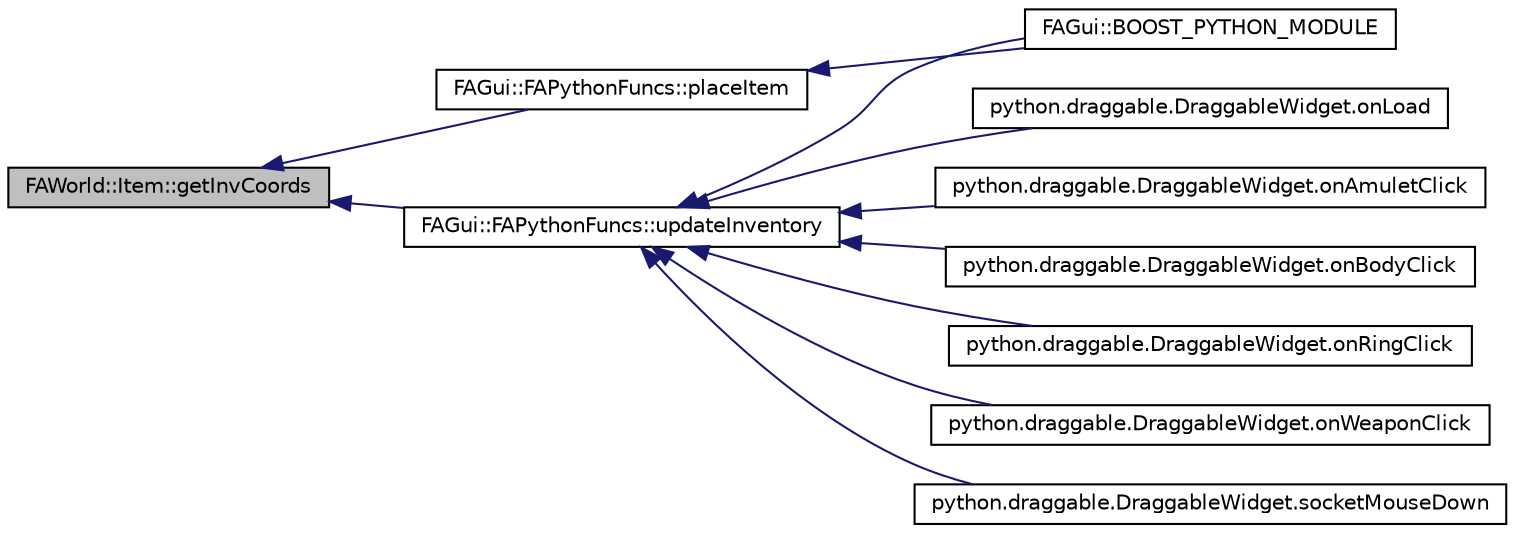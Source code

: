digraph G
{
  edge [fontname="Helvetica",fontsize="10",labelfontname="Helvetica",labelfontsize="10"];
  node [fontname="Helvetica",fontsize="10",shape=record];
  rankdir="LR";
  Node1 [label="FAWorld::Item::getInvCoords",height=0.2,width=0.4,color="black", fillcolor="grey75", style="filled" fontcolor="black"];
  Node1 -> Node2 [dir="back",color="midnightblue",fontsize="10",style="solid",fontname="Helvetica"];
  Node2 [label="FAGui::FAPythonFuncs::placeItem",height=0.2,width=0.4,color="black", fillcolor="white", style="filled",URL="$class_f_a_gui_1_1_f_a_python_funcs.html#ab6ebb3e0d60378b1c1efd6e248e28923"];
  Node2 -> Node3 [dir="back",color="midnightblue",fontsize="10",style="solid",fontname="Helvetica"];
  Node3 [label="FAGui::BOOST_PYTHON_MODULE",height=0.2,width=0.4,color="black", fillcolor="white", style="filled",URL="$namespace_f_a_gui.html#afbfc2a5c5a5f9d7a9f9465179a85b8a4"];
  Node1 -> Node4 [dir="back",color="midnightblue",fontsize="10",style="solid",fontname="Helvetica"];
  Node4 [label="FAGui::FAPythonFuncs::updateInventory",height=0.2,width=0.4,color="black", fillcolor="white", style="filled",URL="$class_f_a_gui_1_1_f_a_python_funcs.html#a02df52cb30147adb14606b296743e23e"];
  Node4 -> Node3 [dir="back",color="midnightblue",fontsize="10",style="solid",fontname="Helvetica"];
  Node4 -> Node5 [dir="back",color="midnightblue",fontsize="10",style="solid",fontname="Helvetica"];
  Node5 [label="python.draggable.DraggableWidget.onLoad",height=0.2,width=0.4,color="black", fillcolor="white", style="filled",URL="$classpython_1_1draggable_1_1_draggable_widget.html#a50ad10d58fa24439e148fdcb549ba73b"];
  Node4 -> Node6 [dir="back",color="midnightblue",fontsize="10",style="solid",fontname="Helvetica"];
  Node6 [label="python.draggable.DraggableWidget.onAmuletClick",height=0.2,width=0.4,color="black", fillcolor="white", style="filled",URL="$classpython_1_1draggable_1_1_draggable_widget.html#aff93530fe54fd820022cfa71cd82f303"];
  Node4 -> Node7 [dir="back",color="midnightblue",fontsize="10",style="solid",fontname="Helvetica"];
  Node7 [label="python.draggable.DraggableWidget.onBodyClick",height=0.2,width=0.4,color="black", fillcolor="white", style="filled",URL="$classpython_1_1draggable_1_1_draggable_widget.html#a587cbc720a6c0414b383ae2bf8ec7d3c"];
  Node4 -> Node8 [dir="back",color="midnightblue",fontsize="10",style="solid",fontname="Helvetica"];
  Node8 [label="python.draggable.DraggableWidget.onRingClick",height=0.2,width=0.4,color="black", fillcolor="white", style="filled",URL="$classpython_1_1draggable_1_1_draggable_widget.html#a5dd08355ac329a1f039f137673c8b9d2"];
  Node4 -> Node9 [dir="back",color="midnightblue",fontsize="10",style="solid",fontname="Helvetica"];
  Node9 [label="python.draggable.DraggableWidget.onWeaponClick",height=0.2,width=0.4,color="black", fillcolor="white", style="filled",URL="$classpython_1_1draggable_1_1_draggable_widget.html#a5418bd5677c2caead6e4081912907588"];
  Node4 -> Node10 [dir="back",color="midnightblue",fontsize="10",style="solid",fontname="Helvetica"];
  Node10 [label="python.draggable.DraggableWidget.socketMouseDown",height=0.2,width=0.4,color="black", fillcolor="white", style="filled",URL="$classpython_1_1draggable_1_1_draggable_widget.html#aea728a9ca8d1854752b4eecca75790a4"];
}
